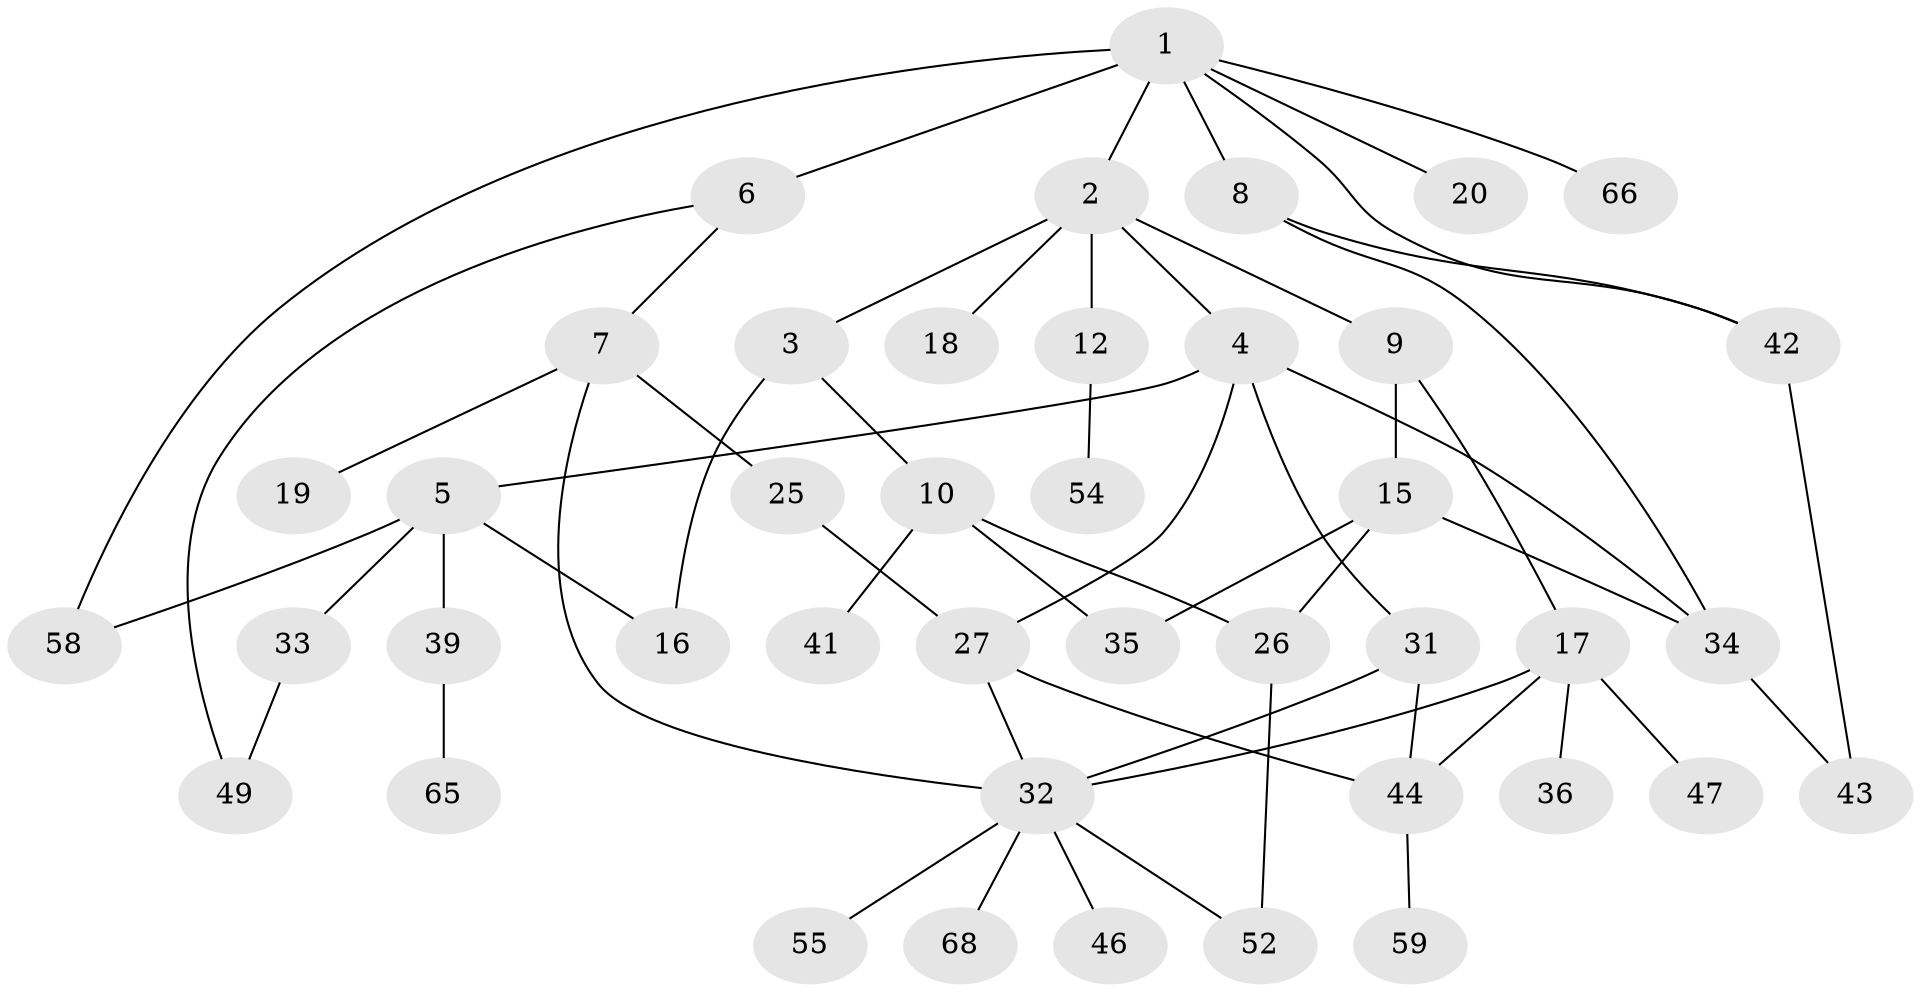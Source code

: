 // original degree distribution, {5: 0.08695652173913043, 7: 0.014492753623188406, 4: 0.11594202898550725, 3: 0.15942028985507245, 2: 0.36231884057971014, 1: 0.2608695652173913}
// Generated by graph-tools (version 1.1) at 2025/41/03/06/25 10:41:28]
// undirected, 42 vertices, 57 edges
graph export_dot {
graph [start="1"]
  node [color=gray90,style=filled];
  1 [super="+13"];
  2 [super="+63"];
  3 [super="+40"];
  4 [super="+22"];
  5 [super="+37"];
  6 [super="+29"];
  7 [super="+11"];
  8 [super="+30"];
  9;
  10 [super="+14"];
  12 [super="+56"];
  15 [super="+23"];
  16 [super="+21"];
  17 [super="+28"];
  18;
  19;
  20 [super="+24"];
  25;
  26 [super="+51"];
  27 [super="+53"];
  31 [super="+62"];
  32 [super="+57"];
  33 [super="+64"];
  34 [super="+38"];
  35;
  36 [super="+48"];
  39;
  41 [super="+45"];
  42;
  43 [super="+69"];
  44 [super="+50"];
  46;
  47;
  49 [super="+67"];
  52;
  54;
  55;
  58 [super="+60"];
  59 [super="+61"];
  65;
  66;
  68;
  1 -- 2;
  1 -- 6 [weight=2];
  1 -- 8;
  1 -- 20;
  1 -- 66;
  1 -- 42;
  1 -- 58;
  2 -- 3;
  2 -- 4;
  2 -- 9;
  2 -- 12;
  2 -- 18;
  3 -- 10;
  3 -- 16;
  4 -- 5;
  4 -- 34;
  4 -- 31;
  4 -- 27;
  5 -- 33;
  5 -- 39;
  5 -- 58;
  5 -- 16;
  6 -- 7;
  6 -- 49;
  7 -- 19;
  7 -- 32;
  7 -- 25;
  8 -- 34;
  8 -- 42;
  9 -- 15;
  9 -- 17;
  10 -- 35;
  10 -- 41;
  10 -- 26;
  12 -- 54;
  15 -- 26;
  15 -- 35;
  15 -- 34;
  17 -- 36;
  17 -- 44;
  17 -- 32;
  17 -- 47;
  25 -- 27;
  26 -- 52;
  27 -- 32;
  27 -- 44;
  31 -- 32;
  31 -- 44;
  32 -- 46;
  32 -- 55;
  32 -- 52;
  32 -- 68;
  33 -- 49;
  34 -- 43;
  39 -- 65;
  42 -- 43;
  44 -- 59;
}
